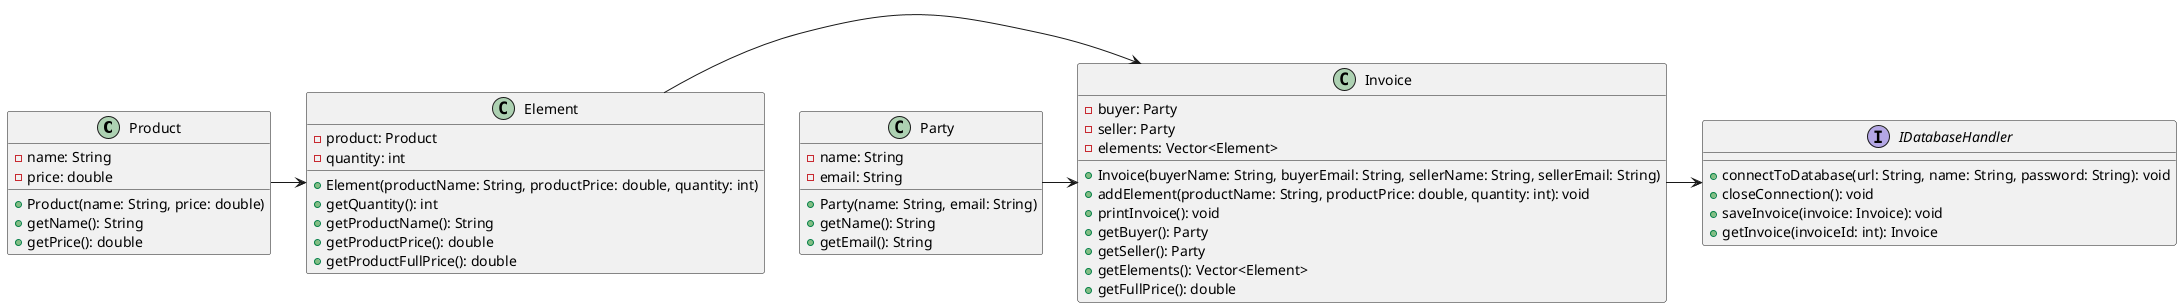 @startuml

class Product {
    - name: String
    - price: double
    + Product(name: String, price: double)
    + getName(): String
    + getPrice(): double
}

class Element {
    - product: Product
    - quantity: int
    + Element(productName: String, productPrice: double, quantity: int)
    + getQuantity(): int
    + getProductName(): String
    + getProductPrice(): double
    + getProductFullPrice(): double
}

class Party {
    - name: String
    - email: String
    + Party(name: String, email: String)
    + getName(): String
    + getEmail(): String
}

class Invoice {
    - buyer: Party
    - seller: Party
    - elements: Vector<Element>
    + Invoice(buyerName: String, buyerEmail: String, sellerName: String, sellerEmail: String)
    + addElement(productName: String, productPrice: double, quantity: int): void
    + printInvoice(): void
    + getBuyer(): Party
    + getSeller(): Party
    + getElements(): Vector<Element>
    + getFullPrice(): double
}

interface IDatabaseHandler {
    + connectToDatabase(url: String, name: String, password: String): void
    + closeConnection(): void
    + saveInvoice(invoice: Invoice): void
    + getInvoice(invoiceId: int): Invoice
}

Product -> Element
Element -> Invoice
Party -> Invoice
Invoice -> IDatabaseHandler

@enduml
